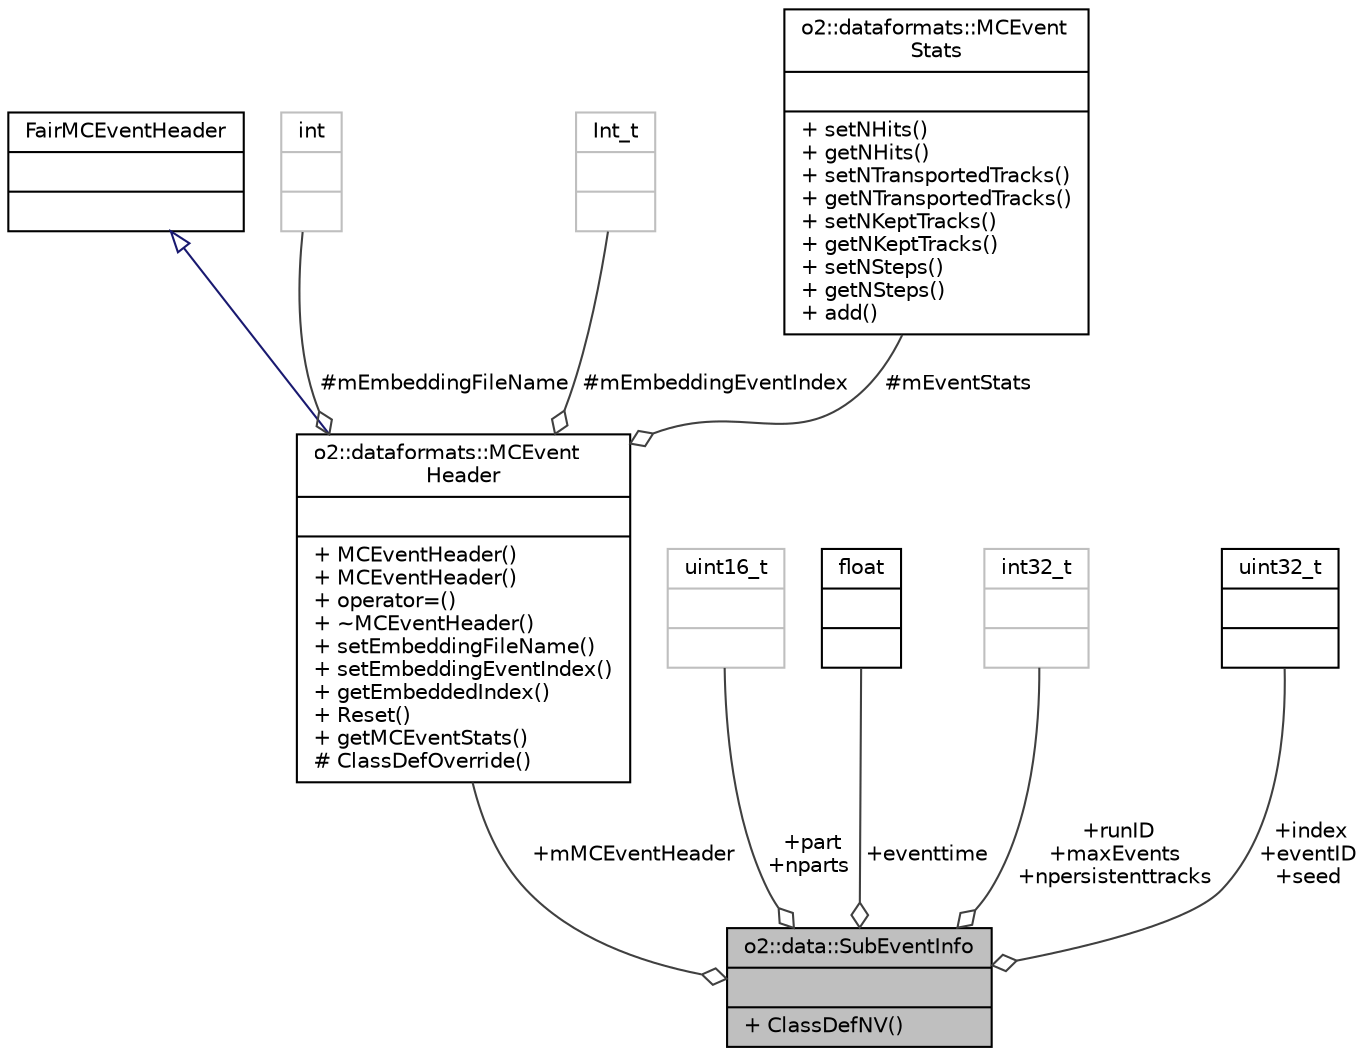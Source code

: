 digraph "o2::data::SubEventInfo"
{
 // INTERACTIVE_SVG=YES
  bgcolor="transparent";
  edge [fontname="Helvetica",fontsize="10",labelfontname="Helvetica",labelfontsize="10"];
  node [fontname="Helvetica",fontsize="10",shape=record];
  Node1 [label="{o2::data::SubEventInfo\n||+ ClassDefNV()\l}",height=0.2,width=0.4,color="black", fillcolor="grey75", style="filled", fontcolor="black"];
  Node2 -> Node1 [color="grey25",fontsize="10",style="solid",label=" +mMCEventHeader" ,arrowhead="odiamond",fontname="Helvetica"];
  Node2 [label="{o2::dataformats::MCEvent\lHeader\n||+ MCEventHeader()\l+ MCEventHeader()\l+ operator=()\l+ ~MCEventHeader()\l+ setEmbeddingFileName()\l+ setEmbeddingEventIndex()\l+ getEmbeddedIndex()\l+ Reset()\l+ getMCEventStats()\l# ClassDefOverride()\l}",height=0.2,width=0.4,color="black",URL="$d4/db1/classo2_1_1dataformats_1_1MCEventHeader.html"];
  Node3 -> Node2 [dir="back",color="midnightblue",fontsize="10",style="solid",arrowtail="onormal",fontname="Helvetica"];
  Node3 [label="{FairMCEventHeader\n||}",height=0.2,width=0.4,color="black",URL="$dd/d8f/classFairMCEventHeader.html"];
  Node4 -> Node2 [color="grey25",fontsize="10",style="solid",label=" #mEmbeddingFileName" ,arrowhead="odiamond",fontname="Helvetica"];
  Node4 [label="{int\n||}",height=0.2,width=0.4,color="grey75"];
  Node5 -> Node2 [color="grey25",fontsize="10",style="solid",label=" #mEmbeddingEventIndex" ,arrowhead="odiamond",fontname="Helvetica"];
  Node5 [label="{Int_t\n||}",height=0.2,width=0.4,color="grey75"];
  Node6 -> Node2 [color="grey25",fontsize="10",style="solid",label=" #mEventStats" ,arrowhead="odiamond",fontname="Helvetica"];
  Node6 [label="{o2::dataformats::MCEvent\lStats\n||+ setNHits()\l+ getNHits()\l+ setNTransportedTracks()\l+ getNTransportedTracks()\l+ setNKeptTracks()\l+ getNKeptTracks()\l+ setNSteps()\l+ getNSteps()\l+ add()\l}",height=0.2,width=0.4,color="black",URL="$d9/ddb/classo2_1_1dataformats_1_1MCEventStats.html"];
  Node7 -> Node1 [color="grey25",fontsize="10",style="solid",label=" +part\n+nparts" ,arrowhead="odiamond",fontname="Helvetica"];
  Node7 [label="{uint16_t\n||}",height=0.2,width=0.4,color="grey75"];
  Node8 -> Node1 [color="grey25",fontsize="10",style="solid",label=" +eventtime" ,arrowhead="odiamond",fontname="Helvetica"];
  Node8 [label="{float\n||}",height=0.2,width=0.4,color="black",URL="$d4/dc3/classfloat.html"];
  Node9 -> Node1 [color="grey25",fontsize="10",style="solid",label=" +runID\n+maxEvents\n+npersistenttracks" ,arrowhead="odiamond",fontname="Helvetica"];
  Node9 [label="{int32_t\n||}",height=0.2,width=0.4,color="grey75"];
  Node10 -> Node1 [color="grey25",fontsize="10",style="solid",label=" +index\n+eventID\n+seed" ,arrowhead="odiamond",fontname="Helvetica"];
  Node10 [label="{uint32_t\n||}",height=0.2,width=0.4,color="black",URL="$d3/d87/classuint32__t.html"];
}
